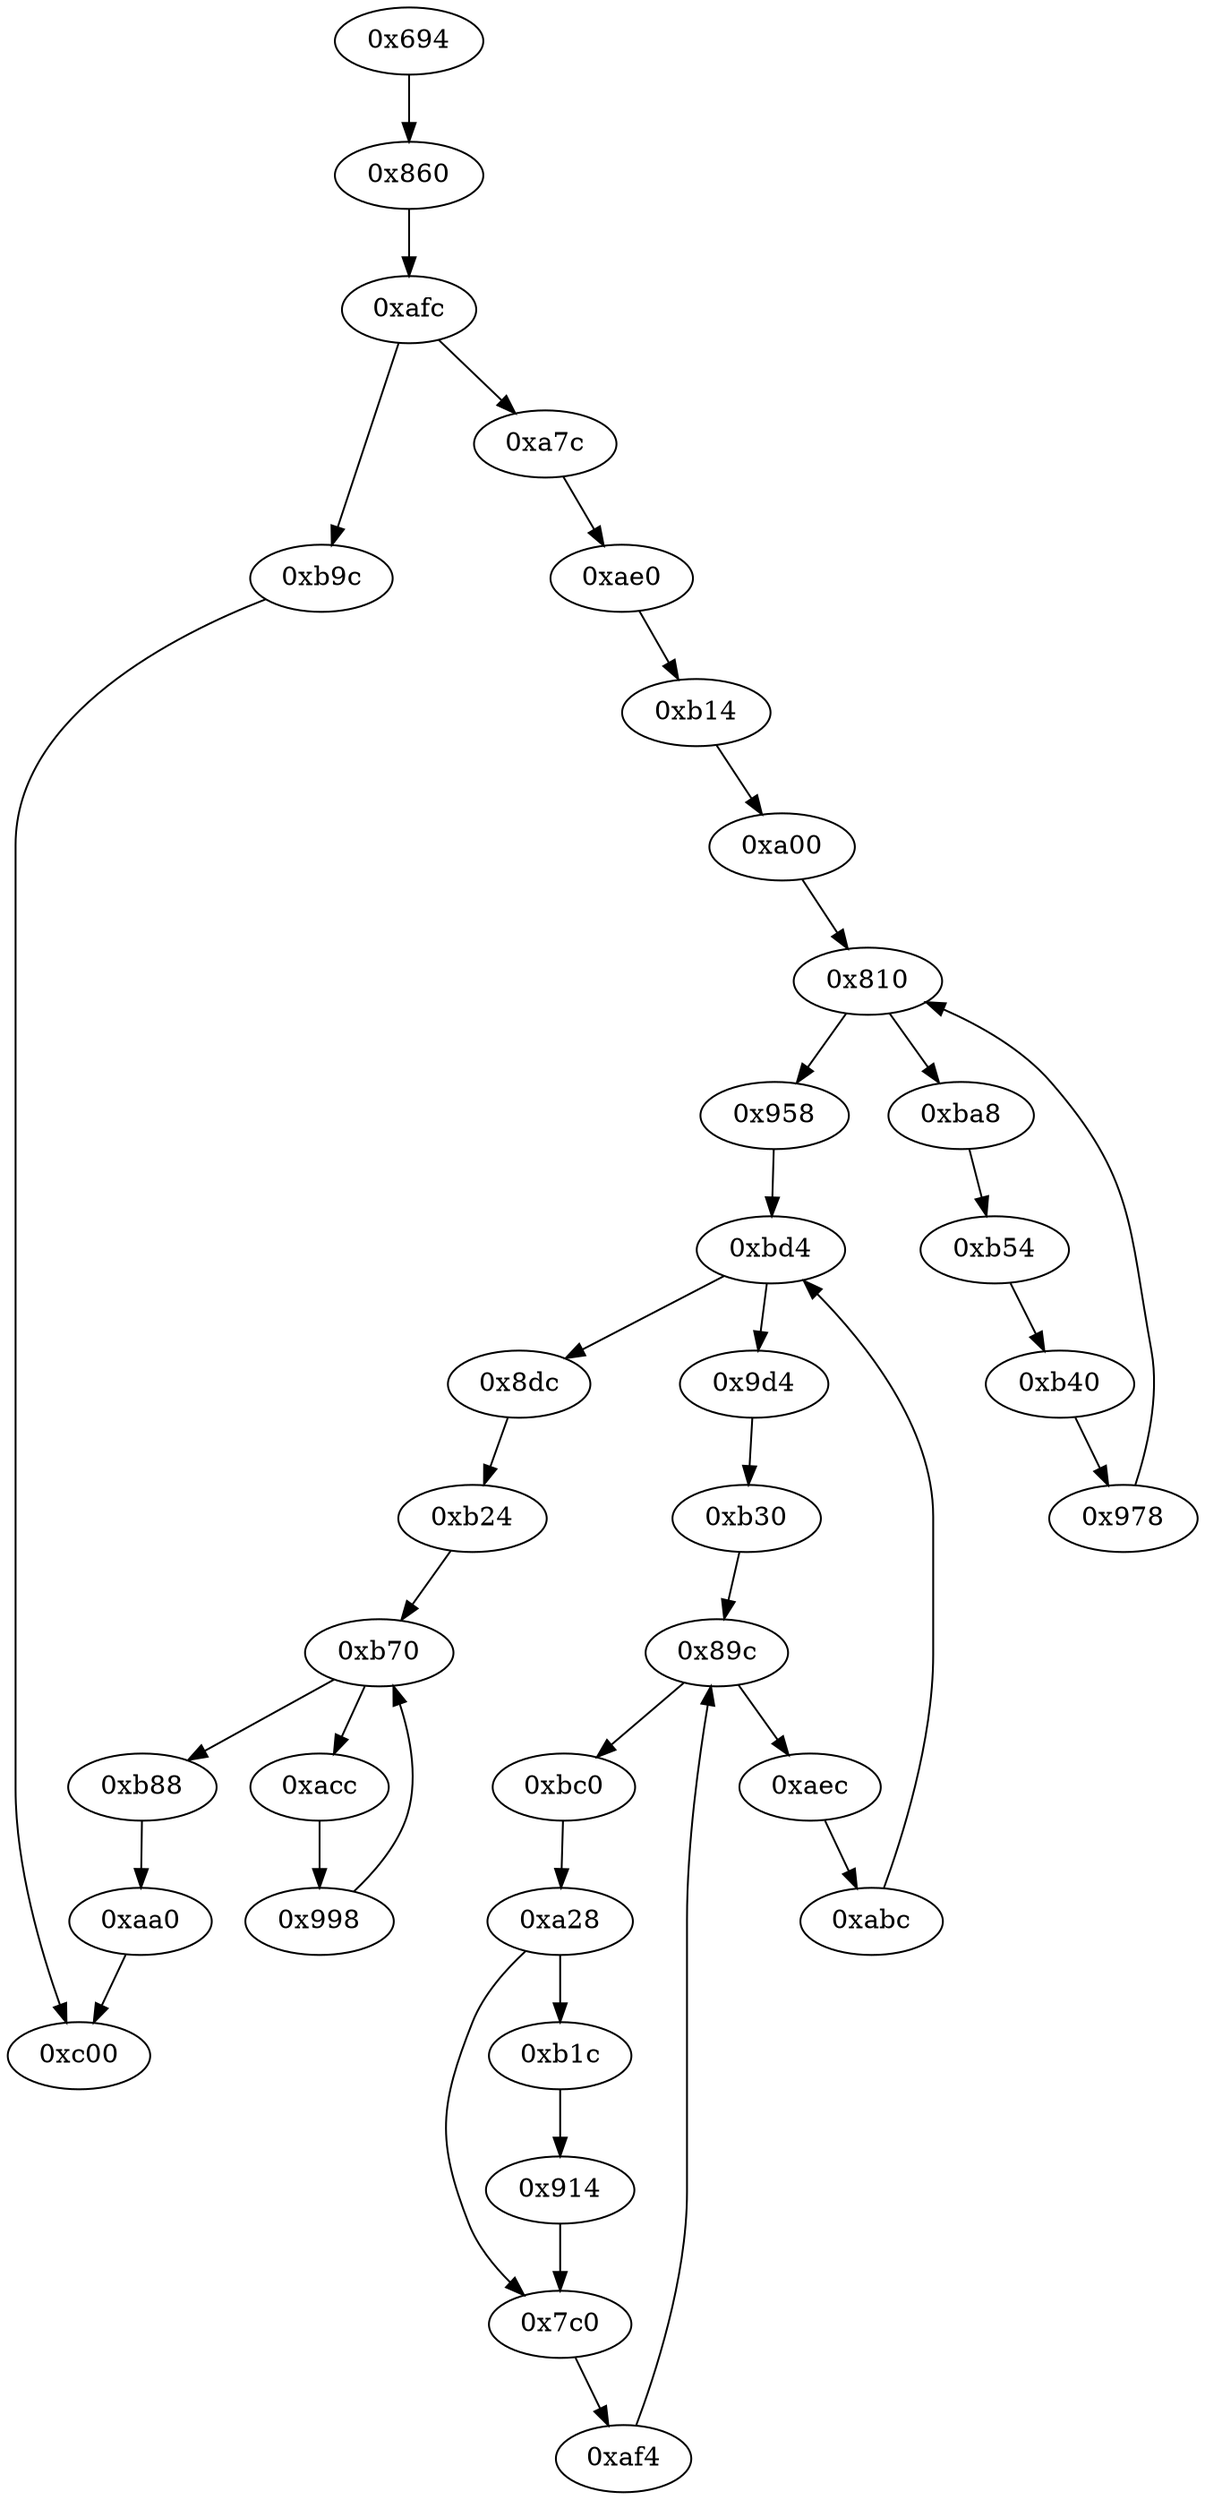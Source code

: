 strict digraph "" {
	"0xb9c"	 [opcode="[u'ldr', u'mov', u'b']"];
	"0xc00"	 [opcode="[u'ldr', u'ldr', u'ldr', u'ldr', u'sub', u'mov', u'sub', u'pop']"];
	"0xb9c" -> "0xc00";
	"0xa00"	 [opcode="[u'mov']"];
	"0x810"	 [opcode="[u'ldr', u'str', u'ldr', u'ldr', u'ldr', u'cmp', u'mov', u'b']"];
	"0xa00" -> "0x810";
	"0xb24"	 [opcode="[u'ldr', u'mov', u'b']"];
	"0xb70"	 [opcode="[u'str', u'ldr', u'ldr', u'ldr', u'ldr', u'b']"];
	"0xb24" -> "0xb70";
	"0x89c"	 [opcode="[u'ldr', u'str', u'ldr', u'ldr', u'ldr', u'ldr', u'b']"];
	"0xbc0"	 [opcode="[u'ldr', u'add', u'str', u'ldr', u'b']"];
	"0x89c" -> "0xbc0";
	"0xaec"	 [opcode="[u'ldr', u'b']"];
	"0x89c" -> "0xaec";
	"0xbd4"	 [opcode="[u'ldr', u'str', u'ldr', u'str', u'ldr', u'ldr', u'ldr', u'ldr']"];
	"0x9d4"	 [opcode="[u'ldr', u'add', u'str', u'ldr', u'b']"];
	"0xbd4" -> "0x9d4";
	"0x8dc"	 [opcode="[u'ldr', u'bl', u'ldr', u'sub', u'b']"];
	"0xbd4" -> "0x8dc";
	"0xa7c"	 [opcode="[u'str', u'ldr', u'b']"];
	"0xae0"	 [opcode="[u'ldr', u'ldr', u'b']"];
	"0xa7c" -> "0xae0";
	"0xa28"	 [opcode="[u'ldr', u'ldr', u'str', u'ldr', u'add', u'str', u'ldr', u'ldr', u'str', u'ldr', u'ldr', u'ldr', u'cmp', u'mov', u'b']"];
	"0xb1c"	 [opcode="[u'ldr', u'b']"];
	"0xa28" -> "0xb1c";
	"0x7c0"	 [opcode="[u'ldr', u'add', u'str', u'ldr', u'b']"];
	"0xa28" -> "0x7c0";
	"0x860"	 [opcode="[u'cmp', u'mov', u'mov', u'strb', u'ldr', u'b']"];
	"0xafc"	 [opcode="[u'ldrb', u'ldr', u'ldr', u'cmp', u'mov', u'b']"];
	"0x860" -> "0xafc";
	"0xb30"	 [opcode="[u'ldr']"];
	"0x9d4" -> "0xb30";
	"0x914"	 [opcode="[u'ldr', u'ldr', u'str', u'ldr', u'ldr', u'str', u'mov', u'b']"];
	"0xb1c" -> "0x914";
	"0xacc"	 [opcode="[u'ldr', u'add', u'str', u'ldr', u'b']"];
	"0x998"	 [opcode="[u'ldr', u'ldr', u'ldr', u'bl', u'ldr', u'sub', u'add', u'ldr', u'b']"];
	"0xacc" -> "0x998";
	"0xb88"	 [opcode="[u'mov', u'bl', u'ldr', u'sub', u'b']"];
	"0xaa0"	 [opcode="[u'ldr', u'mov', u'ldr', u'b']"];
	"0xb88" -> "0xaa0";
	"0xafc" -> "0xb9c";
	"0xafc" -> "0xa7c";
	"0xb40"	 [opcode="[u'ldr', u'add', u'str', u'ldr', u'b']"];
	"0x978"	 [opcode="[u'ldr', u'b']"];
	"0xb40" -> "0x978";
	"0xba8"	 [opcode="[u'ldr', u'ldr', u'ldr', u'str', u'ldr', u'b']"];
	"0xb54"	 [opcode="[u'ldr', u'ldrb', u'ldr', u'add', u'str', u'ldr', u'b']"];
	"0xba8" -> "0xb54";
	"0xbc0" -> "0xa28";
	"0xaf4"	 [opcode="[u'ldr', u'b']"];
	"0x7c0" -> "0xaf4";
	"0xb14"	 [opcode="[u'ldr', u'b']"];
	"0xae0" -> "0xb14";
	"0xb54" -> "0xb40";
	"0xb30" -> "0x89c";
	"0x694"	 [opcode="[u'push', u'add', u'sub', u'mov', u'ldr', u'str', u'sub', u'ldr', u'ldr', u'str', u'sub', u'str', u'ldr', u'ldr', u'str', u'ldr', \
u'str', u'ldr', u'str', u'ldr', u'ldr', u'ldr', u'ldr', u'add', u'str', u'ldr', u'add', u'str', u'str', u'str', u'str', u'b']"];
	"0x694" -> "0x860";
	"0x8dc" -> "0xb24";
	"0xaa0" -> "0xc00";
	"0xb14" -> "0xa00";
	"0x998" -> "0xb70";
	"0xabc"	 [opcode="[u'ldr']"];
	"0xabc" -> "0xbd4";
	"0xb70" -> "0xacc";
	"0xb70" -> "0xb88";
	"0x958"	 [opcode="[u'mov', u'b']"];
	"0x958" -> "0xbd4";
	"0x978" -> "0x810";
	"0x810" -> "0xba8";
	"0x810" -> "0x958";
	"0x914" -> "0x7c0";
	"0xaec" -> "0xabc";
	"0xaf4" -> "0x89c";
}
